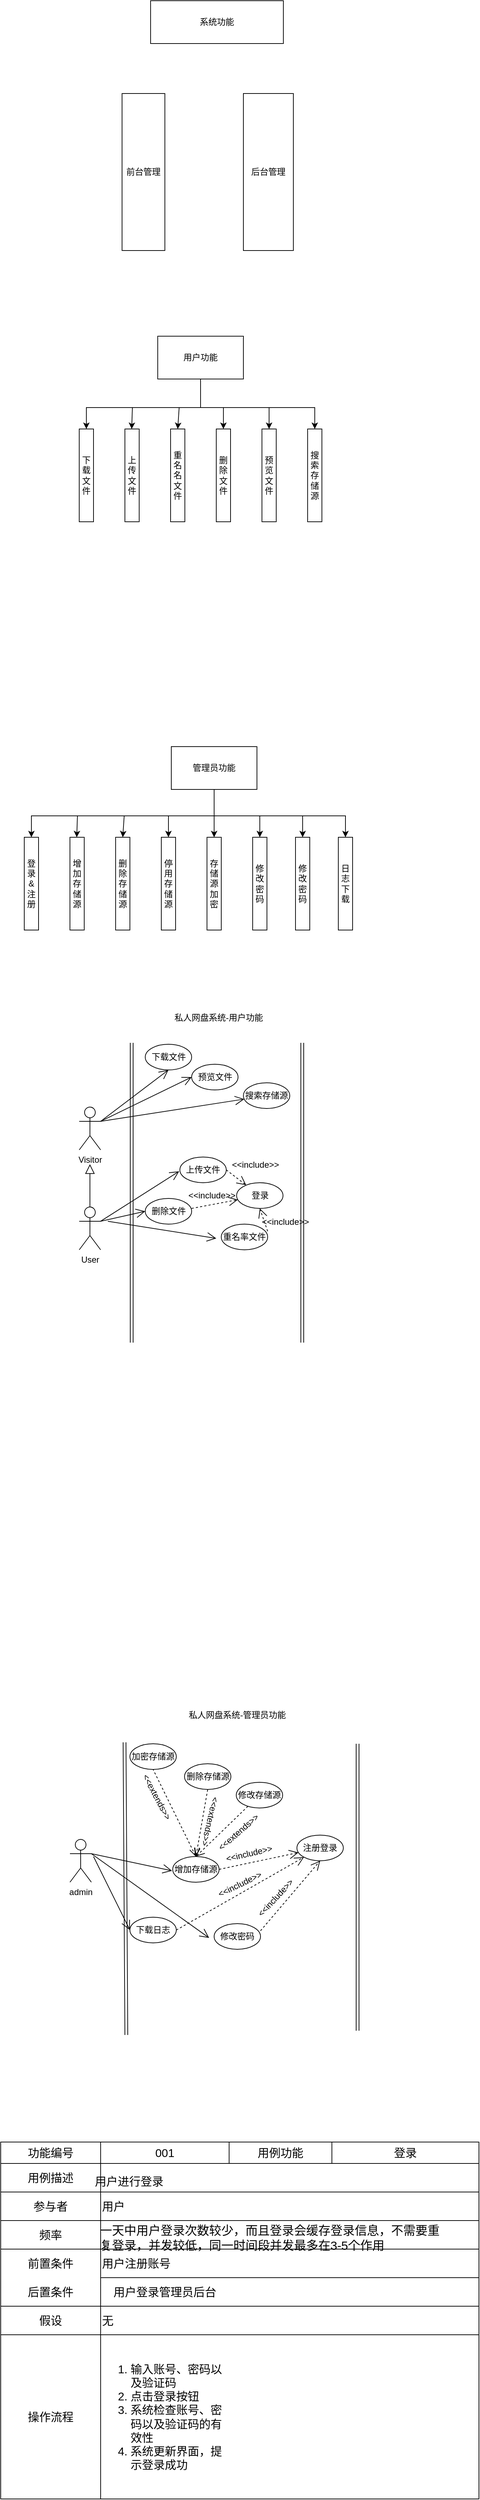 <mxfile version="22.1.11" type="github">
  <diagram name="系统功能" id="VV4417I0wdI1PhkH-pq5">
    <mxGraphModel dx="1434" dy="938" grid="1" gridSize="10" guides="1" tooltips="1" connect="1" arrows="1" fold="1" page="1" pageScale="1" pageWidth="827" pageHeight="1169" math="0" shadow="0">
      <root>
        <mxCell id="0" />
        <mxCell id="1" parent="0" />
        <mxCell id="Yb6XYb1sn83ZiJOY77YM-1" value="系统功能" style="rounded=0;whiteSpace=wrap;html=1;" vertex="1" parent="1">
          <mxGeometry x="340" y="220" width="186" height="60" as="geometry" />
        </mxCell>
        <mxCell id="Yb6XYb1sn83ZiJOY77YM-2" value="前台管理" style="rounded=0;whiteSpace=wrap;html=1;" vertex="1" parent="1">
          <mxGeometry x="300" y="350" width="60" height="220" as="geometry" />
        </mxCell>
        <mxCell id="Yb6XYb1sn83ZiJOY77YM-4" value="后台管理" style="rounded=0;whiteSpace=wrap;html=1;verticalAlign=middle;" vertex="1" parent="1">
          <mxGeometry x="470" y="350" width="70" height="220" as="geometry" />
        </mxCell>
        <mxCell id="Yb6XYb1sn83ZiJOY77YM-5" value="用户功能" style="rounded=0;whiteSpace=wrap;html=1;" vertex="1" parent="1">
          <mxGeometry x="350" y="690" width="120" height="60" as="geometry" />
        </mxCell>
        <mxCell id="Yb6XYb1sn83ZiJOY77YM-6" value="下载文件" style="rounded=0;whiteSpace=wrap;html=1;" vertex="1" parent="1">
          <mxGeometry x="240" y="820" width="20" height="130" as="geometry" />
        </mxCell>
        <mxCell id="Yb6XYb1sn83ZiJOY77YM-8" value="上传文件" style="rounded=0;whiteSpace=wrap;html=1;" vertex="1" parent="1">
          <mxGeometry x="304" y="820" width="20" height="130" as="geometry" />
        </mxCell>
        <mxCell id="Yb6XYb1sn83ZiJOY77YM-9" value="重名名文件" style="rounded=0;whiteSpace=wrap;html=1;" vertex="1" parent="1">
          <mxGeometry x="368" y="820" width="20" height="130" as="geometry" />
        </mxCell>
        <mxCell id="Yb6XYb1sn83ZiJOY77YM-10" value="删除文件" style="rounded=0;whiteSpace=wrap;html=1;" vertex="1" parent="1">
          <mxGeometry x="432" y="820" width="20" height="130" as="geometry" />
        </mxCell>
        <mxCell id="Yb6XYb1sn83ZiJOY77YM-11" value="预览文件" style="rounded=0;whiteSpace=wrap;html=1;" vertex="1" parent="1">
          <mxGeometry x="496" y="820" width="20" height="130" as="geometry" />
        </mxCell>
        <mxCell id="Yb6XYb1sn83ZiJOY77YM-12" value="搜索存储源" style="rounded=0;whiteSpace=wrap;html=1;" vertex="1" parent="1">
          <mxGeometry x="560" y="820" width="20" height="130" as="geometry" />
        </mxCell>
        <mxCell id="Yb6XYb1sn83ZiJOY77YM-13" value="" style="endArrow=classic;html=1;rounded=0;entryX=0.5;entryY=0;entryDx=0;entryDy=0;" edge="1" parent="1" target="Yb6XYb1sn83ZiJOY77YM-6">
          <mxGeometry width="50" height="50" relative="1" as="geometry">
            <mxPoint x="410" y="750" as="sourcePoint" />
            <mxPoint x="250" y="810" as="targetPoint" />
            <Array as="points">
              <mxPoint x="410" y="790" />
              <mxPoint x="250" y="790" />
            </Array>
          </mxGeometry>
        </mxCell>
        <mxCell id="Yb6XYb1sn83ZiJOY77YM-15" value="" style="endArrow=classic;html=1;rounded=0;entryX=0.25;entryY=0;entryDx=0;entryDy=0;" edge="1" parent="1">
          <mxGeometry width="50" height="50" relative="1" as="geometry">
            <mxPoint x="314.5" y="790" as="sourcePoint" />
            <mxPoint x="313.5" y="820" as="targetPoint" />
          </mxGeometry>
        </mxCell>
        <mxCell id="Yb6XYb1sn83ZiJOY77YM-16" value="" style="endArrow=classic;html=1;rounded=0;entryX=0.5;entryY=0;entryDx=0;entryDy=0;" edge="1" parent="1" target="Yb6XYb1sn83ZiJOY77YM-9">
          <mxGeometry width="50" height="50" relative="1" as="geometry">
            <mxPoint x="380" y="790" as="sourcePoint" />
            <mxPoint x="309" y="820" as="targetPoint" />
          </mxGeometry>
        </mxCell>
        <mxCell id="Yb6XYb1sn83ZiJOY77YM-17" value="" style="endArrow=classic;html=1;rounded=0;entryX=0.5;entryY=0;entryDx=0;entryDy=0;entryPerimeter=0;" edge="1" parent="1" target="Yb6XYb1sn83ZiJOY77YM-12">
          <mxGeometry width="50" height="50" relative="1" as="geometry">
            <mxPoint x="410" y="790" as="sourcePoint" />
            <mxPoint x="590" y="790" as="targetPoint" />
            <Array as="points">
              <mxPoint x="570" y="790" />
              <mxPoint x="570" y="800" />
            </Array>
          </mxGeometry>
        </mxCell>
        <mxCell id="Yb6XYb1sn83ZiJOY77YM-18" value="" style="endArrow=classic;html=1;rounded=0;entryX=0.5;entryY=0;entryDx=0;entryDy=0;" edge="1" parent="1" target="Yb6XYb1sn83ZiJOY77YM-11">
          <mxGeometry width="50" height="50" relative="1" as="geometry">
            <mxPoint x="506" y="790" as="sourcePoint" />
            <mxPoint x="680" y="760" as="targetPoint" />
          </mxGeometry>
        </mxCell>
        <mxCell id="Yb6XYb1sn83ZiJOY77YM-19" value="" style="endArrow=classic;html=1;rounded=0;entryX=0.5;entryY=0;entryDx=0;entryDy=0;" edge="1" parent="1" target="Yb6XYb1sn83ZiJOY77YM-10">
          <mxGeometry width="50" height="50" relative="1" as="geometry">
            <mxPoint x="442" y="790" as="sourcePoint" />
            <mxPoint x="680" y="710" as="targetPoint" />
          </mxGeometry>
        </mxCell>
        <mxCell id="Yb6XYb1sn83ZiJOY77YM-22" value="管理员功能" style="rounded=0;whiteSpace=wrap;html=1;" vertex="1" parent="1">
          <mxGeometry x="369" y="1265" width="120" height="60" as="geometry" />
        </mxCell>
        <mxCell id="Yb6XYb1sn83ZiJOY77YM-23" value="登录&amp;amp;注册" style="rounded=0;whiteSpace=wrap;html=1;" vertex="1" parent="1">
          <mxGeometry x="163" y="1392" width="20" height="130" as="geometry" />
        </mxCell>
        <mxCell id="Yb6XYb1sn83ZiJOY77YM-24" value="增加存储源" style="rounded=0;whiteSpace=wrap;html=1;" vertex="1" parent="1">
          <mxGeometry x="227" y="1392" width="20" height="130" as="geometry" />
        </mxCell>
        <mxCell id="Yb6XYb1sn83ZiJOY77YM-25" value="删除存储源" style="rounded=0;whiteSpace=wrap;html=1;" vertex="1" parent="1">
          <mxGeometry x="291" y="1392" width="20" height="130" as="geometry" />
        </mxCell>
        <mxCell id="Yb6XYb1sn83ZiJOY77YM-26" value="停用存储源" style="rounded=0;whiteSpace=wrap;html=1;" vertex="1" parent="1">
          <mxGeometry x="355" y="1392" width="20" height="130" as="geometry" />
        </mxCell>
        <mxCell id="Yb6XYb1sn83ZiJOY77YM-27" value="存储源加密" style="rounded=0;whiteSpace=wrap;html=1;" vertex="1" parent="1">
          <mxGeometry x="419" y="1392" width="20" height="130" as="geometry" />
        </mxCell>
        <mxCell id="Yb6XYb1sn83ZiJOY77YM-28" value="修改密码" style="rounded=0;whiteSpace=wrap;html=1;" vertex="1" parent="1">
          <mxGeometry x="483" y="1392" width="20" height="130" as="geometry" />
        </mxCell>
        <mxCell id="Yb6XYb1sn83ZiJOY77YM-29" value="" style="endArrow=classic;html=1;rounded=0;entryX=0.5;entryY=0;entryDx=0;entryDy=0;exitX=0.5;exitY=1;exitDx=0;exitDy=0;" edge="1" target="Yb6XYb1sn83ZiJOY77YM-23" parent="1" source="Yb6XYb1sn83ZiJOY77YM-22">
          <mxGeometry width="50" height="50" relative="1" as="geometry">
            <mxPoint x="333" y="1322" as="sourcePoint" />
            <mxPoint x="173" y="1382" as="targetPoint" />
            <Array as="points">
              <mxPoint x="429" y="1362" />
              <mxPoint x="333" y="1362" />
              <mxPoint x="173" y="1362" />
            </Array>
          </mxGeometry>
        </mxCell>
        <mxCell id="Yb6XYb1sn83ZiJOY77YM-30" value="" style="endArrow=classic;html=1;rounded=0;entryX=0.25;entryY=0;entryDx=0;entryDy=0;" edge="1" parent="1">
          <mxGeometry width="50" height="50" relative="1" as="geometry">
            <mxPoint x="237.5" y="1362" as="sourcePoint" />
            <mxPoint x="236.5" y="1392" as="targetPoint" />
          </mxGeometry>
        </mxCell>
        <mxCell id="Yb6XYb1sn83ZiJOY77YM-31" value="" style="endArrow=classic;html=1;rounded=0;entryX=0.5;entryY=0;entryDx=0;entryDy=0;" edge="1" target="Yb6XYb1sn83ZiJOY77YM-25" parent="1">
          <mxGeometry width="50" height="50" relative="1" as="geometry">
            <mxPoint x="303" y="1362" as="sourcePoint" />
            <mxPoint x="232" y="1392" as="targetPoint" />
          </mxGeometry>
        </mxCell>
        <mxCell id="Yb6XYb1sn83ZiJOY77YM-32" value="" style="endArrow=classic;html=1;rounded=0;entryX=0.5;entryY=0;entryDx=0;entryDy=0;entryPerimeter=0;" edge="1" target="Yb6XYb1sn83ZiJOY77YM-28" parent="1">
          <mxGeometry width="50" height="50" relative="1" as="geometry">
            <mxPoint x="333" y="1362" as="sourcePoint" />
            <mxPoint x="513" y="1362" as="targetPoint" />
            <Array as="points">
              <mxPoint x="493" y="1362" />
              <mxPoint x="493" y="1372" />
            </Array>
          </mxGeometry>
        </mxCell>
        <mxCell id="Yb6XYb1sn83ZiJOY77YM-33" value="" style="endArrow=classic;html=1;rounded=0;entryX=0.5;entryY=0;entryDx=0;entryDy=0;" edge="1" target="Yb6XYb1sn83ZiJOY77YM-27" parent="1">
          <mxGeometry width="50" height="50" relative="1" as="geometry">
            <mxPoint x="429" y="1362" as="sourcePoint" />
            <mxPoint x="603" y="1332" as="targetPoint" />
          </mxGeometry>
        </mxCell>
        <mxCell id="Yb6XYb1sn83ZiJOY77YM-34" value="" style="endArrow=classic;html=1;rounded=0;entryX=0.5;entryY=0;entryDx=0;entryDy=0;" edge="1" target="Yb6XYb1sn83ZiJOY77YM-26" parent="1">
          <mxGeometry width="50" height="50" relative="1" as="geometry">
            <mxPoint x="365" y="1362" as="sourcePoint" />
            <mxPoint x="603" y="1282" as="targetPoint" />
          </mxGeometry>
        </mxCell>
        <mxCell id="Yb6XYb1sn83ZiJOY77YM-35" value="修改密码" style="rounded=0;whiteSpace=wrap;html=1;" vertex="1" parent="1">
          <mxGeometry x="543" y="1392" width="20" height="130" as="geometry" />
        </mxCell>
        <mxCell id="Yb6XYb1sn83ZiJOY77YM-36" value="日志下载" style="rounded=0;whiteSpace=wrap;html=1;" vertex="1" parent="1">
          <mxGeometry x="603" y="1392" width="20" height="130" as="geometry" />
        </mxCell>
        <mxCell id="Yb6XYb1sn83ZiJOY77YM-37" value="" style="endArrow=classic;html=1;rounded=0;entryX=0.5;entryY=0;entryDx=0;entryDy=0;" edge="1" parent="1" target="Yb6XYb1sn83ZiJOY77YM-36">
          <mxGeometry width="50" height="50" relative="1" as="geometry">
            <mxPoint x="493" y="1362" as="sourcePoint" />
            <mxPoint x="653" y="1282" as="targetPoint" />
            <Array as="points">
              <mxPoint x="613" y="1362" />
            </Array>
          </mxGeometry>
        </mxCell>
        <mxCell id="Yb6XYb1sn83ZiJOY77YM-39" value="" style="endArrow=classic;html=1;rounded=0;entryX=0.5;entryY=0;entryDx=0;entryDy=0;" edge="1" parent="1" target="Yb6XYb1sn83ZiJOY77YM-35">
          <mxGeometry width="50" height="50" relative="1" as="geometry">
            <mxPoint x="553" y="1362" as="sourcePoint" />
            <mxPoint x="453" y="1402" as="targetPoint" />
          </mxGeometry>
        </mxCell>
        <mxCell id="Yb6XYb1sn83ZiJOY77YM-42" value="" style="shape=link;html=1;rounded=0;" edge="1" parent="1">
          <mxGeometry width="100" relative="1" as="geometry">
            <mxPoint x="313.5" y="1680" as="sourcePoint" />
            <mxPoint x="313.5" y="2100" as="targetPoint" />
          </mxGeometry>
        </mxCell>
        <mxCell id="Yb6XYb1sn83ZiJOY77YM-43" value="" style="shape=link;html=1;rounded=0;" edge="1" parent="1">
          <mxGeometry width="100" relative="1" as="geometry">
            <mxPoint x="552.5" y="1680" as="sourcePoint" />
            <mxPoint x="552.5" y="2100" as="targetPoint" />
          </mxGeometry>
        </mxCell>
        <mxCell id="Yb6XYb1sn83ZiJOY77YM-47" value="私人网盘系统-用户功能" style="text;html=1;strokeColor=none;fillColor=none;align=center;verticalAlign=middle;whiteSpace=wrap;rounded=0;" vertex="1" parent="1">
          <mxGeometry x="360" y="1630" width="151" height="30" as="geometry" />
        </mxCell>
        <mxCell id="Yb6XYb1sn83ZiJOY77YM-48" value="下载文件" style="ellipse;whiteSpace=wrap;html=1;" vertex="1" parent="1">
          <mxGeometry x="332.5" y="1682" width="65" height="36" as="geometry" />
        </mxCell>
        <mxCell id="Yb6XYb1sn83ZiJOY77YM-49" value="预览文件" style="ellipse;whiteSpace=wrap;html=1;" vertex="1" parent="1">
          <mxGeometry x="397.5" y="1710" width="65" height="36" as="geometry" />
        </mxCell>
        <mxCell id="Yb6XYb1sn83ZiJOY77YM-50" value="搜索存储源" style="ellipse;whiteSpace=wrap;html=1;" vertex="1" parent="1">
          <mxGeometry x="470" y="1736" width="65" height="36" as="geometry" />
        </mxCell>
        <mxCell id="Yb6XYb1sn83ZiJOY77YM-51" value="User" style="shape=umlActor;verticalLabelPosition=bottom;verticalAlign=top;html=1;outlineConnect=0;" vertex="1" parent="1">
          <mxGeometry x="240" y="1910" width="30" height="60" as="geometry" />
        </mxCell>
        <mxCell id="Yb6XYb1sn83ZiJOY77YM-41" value="Visitor" style="shape=umlActor;verticalLabelPosition=bottom;verticalAlign=top;html=1;outlineConnect=0;" vertex="1" parent="1">
          <mxGeometry x="240" y="1770" width="30" height="60" as="geometry" />
        </mxCell>
        <mxCell id="Yb6XYb1sn83ZiJOY77YM-57" value="登录" style="ellipse;whiteSpace=wrap;html=1;" vertex="1" parent="1">
          <mxGeometry x="460.5" y="1876" width="65" height="36" as="geometry" />
        </mxCell>
        <mxCell id="Yb6XYb1sn83ZiJOY77YM-58" value="上传文件" style="ellipse;whiteSpace=wrap;html=1;" vertex="1" parent="1">
          <mxGeometry x="381" y="1840" width="65" height="36" as="geometry" />
        </mxCell>
        <mxCell id="Yb6XYb1sn83ZiJOY77YM-59" value="重名率文件" style="ellipse;whiteSpace=wrap;html=1;" vertex="1" parent="1">
          <mxGeometry x="439" y="1934" width="65" height="36" as="geometry" />
        </mxCell>
        <mxCell id="Yb6XYb1sn83ZiJOY77YM-61" value="删除文件" style="ellipse;whiteSpace=wrap;html=1;" vertex="1" parent="1">
          <mxGeometry x="332.5" y="1898" width="65" height="36" as="geometry" />
        </mxCell>
        <mxCell id="Yb6XYb1sn83ZiJOY77YM-62" value="" style="endArrow=block;html=1;rounded=0;exitX=0.5;exitY=0;exitDx=0;exitDy=0;exitPerimeter=0;endFill=0;endSize=11;" edge="1" parent="1" source="Yb6XYb1sn83ZiJOY77YM-51">
          <mxGeometry width="50" height="50" relative="1" as="geometry">
            <mxPoint x="200" y="1910" as="sourcePoint" />
            <mxPoint x="255" y="1850" as="targetPoint" />
          </mxGeometry>
        </mxCell>
        <mxCell id="Yb6XYb1sn83ZiJOY77YM-63" value="" style="endArrow=open;html=1;rounded=0;exitX=1;exitY=0.333;exitDx=0;exitDy=0;exitPerimeter=0;endFill=0;endSize=11;entryX=0.5;entryY=1;entryDx=0;entryDy=0;" edge="1" parent="1" source="Yb6XYb1sn83ZiJOY77YM-41" target="Yb6XYb1sn83ZiJOY77YM-48">
          <mxGeometry width="50" height="50" relative="1" as="geometry">
            <mxPoint x="290" y="1770" as="sourcePoint" />
            <mxPoint x="290" y="1710" as="targetPoint" />
          </mxGeometry>
        </mxCell>
        <mxCell id="Yb6XYb1sn83ZiJOY77YM-64" value="" style="endArrow=open;html=1;rounded=0;exitX=1;exitY=0.333;exitDx=0;exitDy=0;exitPerimeter=0;endFill=0;endSize=11;entryX=0;entryY=0.5;entryDx=0;entryDy=0;" edge="1" parent="1" source="Yb6XYb1sn83ZiJOY77YM-41" target="Yb6XYb1sn83ZiJOY77YM-49">
          <mxGeometry width="50" height="50" relative="1" as="geometry">
            <mxPoint x="280" y="1800" as="sourcePoint" />
            <mxPoint x="375" y="1728" as="targetPoint" />
          </mxGeometry>
        </mxCell>
        <mxCell id="Yb6XYb1sn83ZiJOY77YM-65" value="" style="endArrow=open;html=1;rounded=0;endFill=0;endSize=11;" edge="1" parent="1" target="Yb6XYb1sn83ZiJOY77YM-50">
          <mxGeometry width="50" height="50" relative="1" as="geometry">
            <mxPoint x="270" y="1790" as="sourcePoint" />
            <mxPoint x="385" y="1738" as="targetPoint" />
          </mxGeometry>
        </mxCell>
        <mxCell id="Yb6XYb1sn83ZiJOY77YM-67" value="" style="endArrow=open;html=1;rounded=0;exitX=1;exitY=0.333;exitDx=0;exitDy=0;exitPerimeter=0;endFill=0;endSize=11;entryX=0;entryY=0.5;entryDx=0;entryDy=0;" edge="1" parent="1" source="Yb6XYb1sn83ZiJOY77YM-51" target="Yb6XYb1sn83ZiJOY77YM-61">
          <mxGeometry width="50" height="50" relative="1" as="geometry">
            <mxPoint x="317" y="2006" as="sourcePoint" />
            <mxPoint x="412" y="1934" as="targetPoint" />
          </mxGeometry>
        </mxCell>
        <mxCell id="Yb6XYb1sn83ZiJOY77YM-68" value="" style="endArrow=open;html=1;rounded=0;exitX=1;exitY=0.333;exitDx=0;exitDy=0;exitPerimeter=0;endFill=0;endSize=11;" edge="1" parent="1" source="Yb6XYb1sn83ZiJOY77YM-51">
          <mxGeometry width="50" height="50" relative="1" as="geometry">
            <mxPoint x="327" y="2016" as="sourcePoint" />
            <mxPoint x="380" y="1860" as="targetPoint" />
          </mxGeometry>
        </mxCell>
        <mxCell id="Yb6XYb1sn83ZiJOY77YM-69" value="" style="endArrow=open;html=1;rounded=0;endFill=0;endSize=11;entryX=0.5;entryY=1;entryDx=0;entryDy=0;" edge="1" parent="1">
          <mxGeometry width="50" height="50" relative="1" as="geometry">
            <mxPoint x="280" y="1930" as="sourcePoint" />
            <mxPoint x="432" y="1954" as="targetPoint" />
          </mxGeometry>
        </mxCell>
        <mxCell id="Yb6XYb1sn83ZiJOY77YM-70" value="" style="endArrow=open;html=1;rounded=0;exitX=1;exitY=0.278;exitDx=0;exitDy=0;exitPerimeter=0;endFill=0;endSize=11;entryX=0.5;entryY=1;entryDx=0;entryDy=0;dashed=1;" edge="1" parent="1" source="Yb6XYb1sn83ZiJOY77YM-59" target="Yb6XYb1sn83ZiJOY77YM-57">
          <mxGeometry width="50" height="50" relative="1" as="geometry">
            <mxPoint x="419" y="1834" as="sourcePoint" />
            <mxPoint x="547" y="1772" as="targetPoint" />
          </mxGeometry>
        </mxCell>
        <mxCell id="Yb6XYb1sn83ZiJOY77YM-71" value="" style="endArrow=open;html=1;rounded=0;endFill=0;endSize=11;dashed=1;" edge="1" parent="1" target="Yb6XYb1sn83ZiJOY77YM-57">
          <mxGeometry width="50" height="50" relative="1" as="geometry">
            <mxPoint x="397.5" y="1912" as="sourcePoint" />
            <mxPoint x="473.5" y="1870" as="targetPoint" />
          </mxGeometry>
        </mxCell>
        <mxCell id="Yb6XYb1sn83ZiJOY77YM-72" value="" style="endArrow=open;html=1;rounded=0;endFill=0;endSize=11;exitX=1;exitY=0.5;exitDx=0;exitDy=0;dashed=1;" edge="1" parent="1" source="Yb6XYb1sn83ZiJOY77YM-58" target="Yb6XYb1sn83ZiJOY77YM-57">
          <mxGeometry width="50" height="50" relative="1" as="geometry">
            <mxPoint x="450" y="1870" as="sourcePoint" />
            <mxPoint x="442" y="1800" as="targetPoint" />
          </mxGeometry>
        </mxCell>
        <mxCell id="Yb6XYb1sn83ZiJOY77YM-73" value="&amp;lt;&amp;lt;include&amp;gt;&amp;gt;" style="text;html=1;strokeColor=none;fillColor=none;align=center;verticalAlign=middle;whiteSpace=wrap;rounded=0;" vertex="1" parent="1">
          <mxGeometry x="400" y="1883.5" width="52" height="21" as="geometry" />
        </mxCell>
        <mxCell id="Yb6XYb1sn83ZiJOY77YM-74" value="&amp;lt;&amp;lt;include&amp;gt;&amp;gt;" style="text;html=1;strokeColor=none;fillColor=none;align=center;verticalAlign=middle;whiteSpace=wrap;rounded=0;" vertex="1" parent="1">
          <mxGeometry x="460.5" y="1840" width="52" height="21" as="geometry" />
        </mxCell>
        <mxCell id="Yb6XYb1sn83ZiJOY77YM-75" value="&amp;lt;&amp;lt;include&amp;gt;&amp;gt;" style="text;html=1;strokeColor=none;fillColor=none;align=center;verticalAlign=middle;whiteSpace=wrap;rounded=0;" vertex="1" parent="1">
          <mxGeometry x="503" y="1920" width="52" height="21" as="geometry" />
        </mxCell>
        <mxCell id="Yb6XYb1sn83ZiJOY77YM-76" value="" style="shape=link;html=1;rounded=0;" edge="1" parent="1">
          <mxGeometry width="100" relative="1" as="geometry">
            <mxPoint x="303.5" y="2660" as="sourcePoint" />
            <mxPoint x="306" y="3070" as="targetPoint" />
          </mxGeometry>
        </mxCell>
        <mxCell id="Yb6XYb1sn83ZiJOY77YM-77" value="" style="shape=link;html=1;rounded=0;" edge="1" parent="1">
          <mxGeometry width="100" relative="1" as="geometry">
            <mxPoint x="630" y="2662" as="sourcePoint" />
            <mxPoint x="630" y="3064" as="targetPoint" />
          </mxGeometry>
        </mxCell>
        <mxCell id="Yb6XYb1sn83ZiJOY77YM-78" value="私人网盘系统-管理员功能" style="text;html=1;strokeColor=none;fillColor=none;align=center;verticalAlign=middle;whiteSpace=wrap;rounded=0;" vertex="1" parent="1">
          <mxGeometry x="386" y="2607" width="151" height="30" as="geometry" />
        </mxCell>
        <mxCell id="Yb6XYb1sn83ZiJOY77YM-79" value="加密存储源" style="ellipse;whiteSpace=wrap;html=1;" vertex="1" parent="1">
          <mxGeometry x="311" y="2662" width="65" height="36" as="geometry" />
        </mxCell>
        <mxCell id="Yb6XYb1sn83ZiJOY77YM-80" value="删除存储源" style="ellipse;whiteSpace=wrap;html=1;" vertex="1" parent="1">
          <mxGeometry x="387.5" y="2690" width="65" height="36" as="geometry" />
        </mxCell>
        <mxCell id="Yb6XYb1sn83ZiJOY77YM-81" value="修改存储源" style="ellipse;whiteSpace=wrap;html=1;" vertex="1" parent="1">
          <mxGeometry x="460" y="2716" width="65" height="36" as="geometry" />
        </mxCell>
        <mxCell id="Yb6XYb1sn83ZiJOY77YM-83" value="admin" style="shape=umlActor;verticalLabelPosition=bottom;verticalAlign=top;html=1;outlineConnect=0;" vertex="1" parent="1">
          <mxGeometry x="227" y="2796" width="30" height="60" as="geometry" />
        </mxCell>
        <mxCell id="Yb6XYb1sn83ZiJOY77YM-84" value="注册登录" style="ellipse;whiteSpace=wrap;html=1;" vertex="1" parent="1">
          <mxGeometry x="545" y="2790" width="65" height="36" as="geometry" />
        </mxCell>
        <mxCell id="Yb6XYb1sn83ZiJOY77YM-85" value="增加存储源" style="ellipse;whiteSpace=wrap;html=1;" vertex="1" parent="1">
          <mxGeometry x="371" y="2820" width="65" height="36" as="geometry" />
        </mxCell>
        <mxCell id="Yb6XYb1sn83ZiJOY77YM-86" value="修改密码" style="ellipse;whiteSpace=wrap;html=1;" vertex="1" parent="1">
          <mxGeometry x="429" y="2914" width="65" height="36" as="geometry" />
        </mxCell>
        <mxCell id="Yb6XYb1sn83ZiJOY77YM-87" value="下载日志" style="ellipse;whiteSpace=wrap;html=1;" vertex="1" parent="1">
          <mxGeometry x="311" y="2905" width="65" height="36" as="geometry" />
        </mxCell>
        <mxCell id="Yb6XYb1sn83ZiJOY77YM-89" value="" style="endArrow=none;html=1;rounded=0;exitX=0.5;exitY=0;exitDx=0;exitDy=0;endFill=0;endSize=11;entryX=0.5;entryY=1;entryDx=0;entryDy=0;dashed=1;startArrow=openThin;startFill=0;startSize=10;" edge="1" source="Yb6XYb1sn83ZiJOY77YM-85" target="Yb6XYb1sn83ZiJOY77YM-79" parent="1">
          <mxGeometry width="50" height="50" relative="1" as="geometry">
            <mxPoint x="280" y="2750" as="sourcePoint" />
            <mxPoint x="280" y="2690" as="targetPoint" />
          </mxGeometry>
        </mxCell>
        <mxCell id="Yb6XYb1sn83ZiJOY77YM-90" value="" style="endArrow=none;html=1;rounded=0;exitX=0.5;exitY=0;exitDx=0;exitDy=0;endFill=0;endSize=11;entryX=0.5;entryY=1;entryDx=0;entryDy=0;dashed=1;startArrow=openThin;startFill=0;startSize=10;" edge="1" source="Yb6XYb1sn83ZiJOY77YM-85" target="Yb6XYb1sn83ZiJOY77YM-80" parent="1">
          <mxGeometry width="50" height="50" relative="1" as="geometry">
            <mxPoint x="270" y="2780" as="sourcePoint" />
            <mxPoint x="365" y="2708" as="targetPoint" />
          </mxGeometry>
        </mxCell>
        <mxCell id="Yb6XYb1sn83ZiJOY77YM-91" value="" style="endArrow=none;html=1;rounded=0;endFill=0;endSize=11;exitX=0.5;exitY=0;exitDx=0;exitDy=0;dashed=1;startArrow=open;startFill=0;startSize=10;" edge="1" target="Yb6XYb1sn83ZiJOY77YM-81" parent="1" source="Yb6XYb1sn83ZiJOY77YM-85">
          <mxGeometry width="50" height="50" relative="1" as="geometry">
            <mxPoint x="260" y="2820" as="sourcePoint" />
            <mxPoint x="375" y="2718" as="targetPoint" />
          </mxGeometry>
        </mxCell>
        <mxCell id="Yb6XYb1sn83ZiJOY77YM-92" value="" style="endArrow=open;html=1;rounded=0;endFill=0;endSize=11;entryX=0;entryY=0.5;entryDx=0;entryDy=0;" edge="1" target="Yb6XYb1sn83ZiJOY77YM-87" parent="1">
          <mxGeometry width="50" height="50" relative="1" as="geometry">
            <mxPoint x="260" y="2820" as="sourcePoint" />
            <mxPoint x="402" y="2914" as="targetPoint" />
          </mxGeometry>
        </mxCell>
        <mxCell id="Yb6XYb1sn83ZiJOY77YM-93" value="" style="endArrow=open;html=1;rounded=0;exitX=1;exitY=0.333;exitDx=0;exitDy=0;exitPerimeter=0;endFill=0;endSize=11;" edge="1" source="Yb6XYb1sn83ZiJOY77YM-83" parent="1">
          <mxGeometry width="50" height="50" relative="1" as="geometry">
            <mxPoint x="260" y="2910" as="sourcePoint" />
            <mxPoint x="370" y="2840" as="targetPoint" />
          </mxGeometry>
        </mxCell>
        <mxCell id="Yb6XYb1sn83ZiJOY77YM-94" value="" style="endArrow=open;html=1;rounded=0;endFill=0;endSize=11;entryX=0.5;entryY=1;entryDx=0;entryDy=0;exitX=1;exitY=0.333;exitDx=0;exitDy=0;exitPerimeter=0;" edge="1" parent="1" source="Yb6XYb1sn83ZiJOY77YM-83">
          <mxGeometry width="50" height="50" relative="1" as="geometry">
            <mxPoint x="270" y="2910" as="sourcePoint" />
            <mxPoint x="422" y="2934" as="targetPoint" />
          </mxGeometry>
        </mxCell>
        <mxCell id="Yb6XYb1sn83ZiJOY77YM-95" value="" style="endArrow=open;html=1;rounded=0;exitX=1;exitY=0.278;exitDx=0;exitDy=0;exitPerimeter=0;endFill=0;endSize=11;entryX=0.5;entryY=1;entryDx=0;entryDy=0;dashed=1;" edge="1" source="Yb6XYb1sn83ZiJOY77YM-86" target="Yb6XYb1sn83ZiJOY77YM-84" parent="1">
          <mxGeometry width="50" height="50" relative="1" as="geometry">
            <mxPoint x="409" y="2814" as="sourcePoint" />
            <mxPoint x="537" y="2752" as="targetPoint" />
          </mxGeometry>
        </mxCell>
        <mxCell id="Yb6XYb1sn83ZiJOY77YM-96" value="" style="endArrow=open;html=1;rounded=0;endFill=0;endSize=11;dashed=1;exitX=1;exitY=0.5;exitDx=0;exitDy=0;" edge="1" target="Yb6XYb1sn83ZiJOY77YM-84" parent="1" source="Yb6XYb1sn83ZiJOY77YM-87">
          <mxGeometry width="50" height="50" relative="1" as="geometry">
            <mxPoint x="387.5" y="2892" as="sourcePoint" />
            <mxPoint x="463.5" y="2850" as="targetPoint" />
          </mxGeometry>
        </mxCell>
        <mxCell id="Yb6XYb1sn83ZiJOY77YM-97" value="" style="endArrow=open;html=1;rounded=0;endFill=0;endSize=11;exitX=1;exitY=0.5;exitDx=0;exitDy=0;dashed=1;" edge="1" source="Yb6XYb1sn83ZiJOY77YM-85" target="Yb6XYb1sn83ZiJOY77YM-84" parent="1">
          <mxGeometry width="50" height="50" relative="1" as="geometry">
            <mxPoint x="440" y="2850" as="sourcePoint" />
            <mxPoint x="432" y="2780" as="targetPoint" />
          </mxGeometry>
        </mxCell>
        <mxCell id="Yb6XYb1sn83ZiJOY77YM-98" value="&amp;lt;&amp;lt;include&amp;gt;&amp;gt;" style="text;html=1;strokeColor=none;fillColor=none;align=center;verticalAlign=middle;whiteSpace=wrap;rounded=0;rotation=334;" vertex="1" parent="1">
          <mxGeometry x="441" y="2850" width="48" height="17" as="geometry" />
        </mxCell>
        <mxCell id="Yb6XYb1sn83ZiJOY77YM-99" value="&amp;lt;&amp;lt;include&amp;gt;&amp;gt;" style="text;html=1;strokeColor=none;fillColor=none;align=center;verticalAlign=middle;whiteSpace=wrap;rounded=0;rotation=347;" vertex="1" parent="1">
          <mxGeometry x="452" y="2805" width="52" height="21" as="geometry" />
        </mxCell>
        <mxCell id="Yb6XYb1sn83ZiJOY77YM-100" value="&amp;lt;&amp;lt;include&amp;gt;&amp;gt;" style="text;html=1;strokeColor=none;fillColor=none;align=center;verticalAlign=middle;whiteSpace=wrap;rounded=0;rotation=313;" vertex="1" parent="1">
          <mxGeometry x="489" y="2867" width="52" height="21" as="geometry" />
        </mxCell>
        <mxCell id="Yb6XYb1sn83ZiJOY77YM-109" value="&amp;lt;&amp;lt;extends&amp;gt;&amp;gt;" style="text;html=1;strokeColor=none;fillColor=none;align=center;verticalAlign=middle;whiteSpace=wrap;rounded=0;rotation=62;" vertex="1" parent="1">
          <mxGeometry x="323" y="2726" width="52" height="21" as="geometry" />
        </mxCell>
        <mxCell id="Yb6XYb1sn83ZiJOY77YM-111" value="&amp;lt;&amp;lt;extends&amp;gt;&amp;gt;" style="text;html=1;strokeColor=none;fillColor=none;align=center;verticalAlign=middle;whiteSpace=wrap;rounded=0;rotation=103;" vertex="1" parent="1">
          <mxGeometry x="397.5" y="2760" width="52" height="21" as="geometry" />
        </mxCell>
        <mxCell id="Yb6XYb1sn83ZiJOY77YM-114" value="&amp;lt;&amp;lt;extends&amp;gt;&amp;gt;" style="text;html=1;strokeColor=none;fillColor=none;align=center;verticalAlign=middle;whiteSpace=wrap;rounded=0;rotation=319;" vertex="1" parent="1">
          <mxGeometry x="437" y="2775" width="52" height="21" as="geometry" />
        </mxCell>
        <mxCell id="Yb6XYb1sn83ZiJOY77YM-117" value="" style="shape=table;startSize=0;container=1;collapsible=0;childLayout=tableLayout;fontSize=16;rowLines=0;columnLines=0;" vertex="1" parent="1">
          <mxGeometry x="130" y="3220" width="670" height="500" as="geometry" />
        </mxCell>
        <mxCell id="Yb6XYb1sn83ZiJOY77YM-118" value="" style="shape=tableRow;horizontal=0;startSize=0;swimlaneHead=0;swimlaneBody=0;strokeColor=inherit;top=0;left=0;bottom=0;right=0;collapsible=0;dropTarget=0;fillColor=none;points=[[0,0.5],[1,0.5]];portConstraint=eastwest;fontSize=16;" vertex="1" parent="Yb6XYb1sn83ZiJOY77YM-117">
          <mxGeometry width="670" height="30" as="geometry" />
        </mxCell>
        <mxCell id="Yb6XYb1sn83ZiJOY77YM-119" value="功能编号" style="shape=partialRectangle;html=1;whiteSpace=wrap;connectable=0;strokeColor=inherit;overflow=hidden;fillColor=none;top=0;left=0;bottom=1;right=0;pointerEvents=1;fontSize=16;" vertex="1" parent="Yb6XYb1sn83ZiJOY77YM-118">
          <mxGeometry width="140" height="30" as="geometry">
            <mxRectangle width="140" height="30" as="alternateBounds" />
          </mxGeometry>
        </mxCell>
        <mxCell id="Yb6XYb1sn83ZiJOY77YM-120" value="001" style="shape=partialRectangle;html=1;whiteSpace=wrap;connectable=0;strokeColor=inherit;overflow=hidden;fillColor=none;top=0;left=1;bottom=0;right=1;pointerEvents=1;fontSize=16;" vertex="1" parent="Yb6XYb1sn83ZiJOY77YM-118">
          <mxGeometry x="140" width="180" height="30" as="geometry">
            <mxRectangle width="180" height="30" as="alternateBounds" />
          </mxGeometry>
        </mxCell>
        <mxCell id="Yb6XYb1sn83ZiJOY77YM-121" value="用例功能" style="shape=partialRectangle;html=1;whiteSpace=wrap;connectable=0;strokeColor=inherit;overflow=hidden;fillColor=none;top=0;left=1;bottom=0;right=1;pointerEvents=1;fontSize=16;" vertex="1" parent="Yb6XYb1sn83ZiJOY77YM-118">
          <mxGeometry x="320" width="144" height="30" as="geometry">
            <mxRectangle width="144" height="30" as="alternateBounds" />
          </mxGeometry>
        </mxCell>
        <mxCell id="Yb6XYb1sn83ZiJOY77YM-140" value="登录" style="shape=partialRectangle;html=1;whiteSpace=wrap;connectable=0;strokeColor=inherit;overflow=hidden;fillColor=none;top=0;left=0;bottom=0;right=0;pointerEvents=1;fontSize=16;" vertex="1" parent="Yb6XYb1sn83ZiJOY77YM-118">
          <mxGeometry x="464" width="206" height="30" as="geometry">
            <mxRectangle width="206" height="30" as="alternateBounds" />
          </mxGeometry>
        </mxCell>
        <mxCell id="Yb6XYb1sn83ZiJOY77YM-134" value="" style="shape=tableRow;horizontal=0;startSize=0;swimlaneHead=0;swimlaneBody=0;strokeColor=inherit;top=0;left=0;bottom=0;right=0;collapsible=0;dropTarget=0;fillColor=none;points=[[0,0.5],[1,0.5]];portConstraint=eastwest;fontSize=16;" vertex="1" parent="Yb6XYb1sn83ZiJOY77YM-117">
          <mxGeometry y="30" width="670" height="40" as="geometry" />
        </mxCell>
        <mxCell id="Yb6XYb1sn83ZiJOY77YM-135" value="用例描述" style="shape=partialRectangle;html=1;whiteSpace=wrap;connectable=0;strokeColor=inherit;overflow=hidden;fillColor=none;top=0;left=0;bottom=1;right=0;pointerEvents=1;fontSize=16;" vertex="1" parent="Yb6XYb1sn83ZiJOY77YM-134">
          <mxGeometry width="140" height="40" as="geometry">
            <mxRectangle width="140" height="40" as="alternateBounds" />
          </mxGeometry>
        </mxCell>
        <mxCell id="Yb6XYb1sn83ZiJOY77YM-136" value="" style="shape=partialRectangle;html=1;whiteSpace=wrap;connectable=0;strokeColor=inherit;overflow=hidden;fillColor=none;top=1;left=1;bottom=1;right=0;pointerEvents=1;fontSize=16;" vertex="1" parent="Yb6XYb1sn83ZiJOY77YM-134">
          <mxGeometry x="140" width="180" height="40" as="geometry">
            <mxRectangle width="180" height="40" as="alternateBounds" />
          </mxGeometry>
        </mxCell>
        <mxCell id="Yb6XYb1sn83ZiJOY77YM-137" value="" style="shape=partialRectangle;html=1;whiteSpace=wrap;connectable=0;strokeColor=inherit;overflow=hidden;fillColor=none;top=1;left=0;bottom=1;right=0;pointerEvents=1;fontSize=16;" vertex="1" parent="Yb6XYb1sn83ZiJOY77YM-134">
          <mxGeometry x="320" width="144" height="40" as="geometry">
            <mxRectangle width="144" height="40" as="alternateBounds" />
          </mxGeometry>
        </mxCell>
        <mxCell id="Yb6XYb1sn83ZiJOY77YM-141" style="shape=partialRectangle;html=1;whiteSpace=wrap;connectable=0;strokeColor=inherit;overflow=hidden;fillColor=none;top=1;left=0;bottom=1;right=0;pointerEvents=1;fontSize=16;noLabel=1;" vertex="1" parent="Yb6XYb1sn83ZiJOY77YM-134">
          <mxGeometry x="464" width="206" height="40" as="geometry">
            <mxRectangle width="206" height="40" as="alternateBounds" />
          </mxGeometry>
        </mxCell>
        <mxCell id="Yb6XYb1sn83ZiJOY77YM-130" value="" style="shape=tableRow;horizontal=0;startSize=0;swimlaneHead=0;swimlaneBody=0;strokeColor=inherit;top=0;left=0;bottom=0;right=0;collapsible=0;dropTarget=0;fillColor=none;points=[[0,0.5],[1,0.5]];portConstraint=eastwest;fontSize=16;" vertex="1" parent="Yb6XYb1sn83ZiJOY77YM-117">
          <mxGeometry y="70" width="670" height="40" as="geometry" />
        </mxCell>
        <mxCell id="Yb6XYb1sn83ZiJOY77YM-131" value="参与者" style="shape=partialRectangle;html=1;whiteSpace=wrap;connectable=0;strokeColor=inherit;overflow=hidden;fillColor=none;top=0;left=0;bottom=1;right=1;pointerEvents=1;fontSize=16;" vertex="1" parent="Yb6XYb1sn83ZiJOY77YM-130">
          <mxGeometry width="140" height="40" as="geometry">
            <mxRectangle width="140" height="40" as="alternateBounds" />
          </mxGeometry>
        </mxCell>
        <mxCell id="Yb6XYb1sn83ZiJOY77YM-132" value="用户" style="shape=partialRectangle;html=1;whiteSpace=wrap;connectable=0;strokeColor=inherit;overflow=hidden;fillColor=none;top=0;left=0;bottom=1;right=0;pointerEvents=1;fontSize=16;strokeWidth=1;align=left;" vertex="1" parent="Yb6XYb1sn83ZiJOY77YM-130">
          <mxGeometry x="140" width="180" height="40" as="geometry">
            <mxRectangle width="180" height="40" as="alternateBounds" />
          </mxGeometry>
        </mxCell>
        <mxCell id="Yb6XYb1sn83ZiJOY77YM-133" value="" style="shape=partialRectangle;html=1;whiteSpace=wrap;connectable=0;strokeColor=inherit;overflow=hidden;fillColor=none;top=0;left=0;bottom=1;right=0;pointerEvents=1;fontSize=16;" vertex="1" parent="Yb6XYb1sn83ZiJOY77YM-130">
          <mxGeometry x="320" width="144" height="40" as="geometry">
            <mxRectangle width="144" height="40" as="alternateBounds" />
          </mxGeometry>
        </mxCell>
        <mxCell id="Yb6XYb1sn83ZiJOY77YM-142" style="shape=partialRectangle;html=1;whiteSpace=wrap;connectable=0;strokeColor=inherit;overflow=hidden;fillColor=none;top=0;left=0;bottom=1;right=0;pointerEvents=1;fontSize=16;" vertex="1" parent="Yb6XYb1sn83ZiJOY77YM-130">
          <mxGeometry x="464" width="206" height="40" as="geometry">
            <mxRectangle width="206" height="40" as="alternateBounds" />
          </mxGeometry>
        </mxCell>
        <mxCell id="Yb6XYb1sn83ZiJOY77YM-174" value="" style="shape=tableRow;horizontal=0;startSize=0;swimlaneHead=0;swimlaneBody=0;strokeColor=inherit;top=0;left=0;bottom=0;right=0;collapsible=0;dropTarget=0;fillColor=none;points=[[0,0.5],[1,0.5]];portConstraint=eastwest;fontSize=16;" vertex="1" parent="Yb6XYb1sn83ZiJOY77YM-117">
          <mxGeometry y="110" width="670" height="40" as="geometry" />
        </mxCell>
        <mxCell id="Yb6XYb1sn83ZiJOY77YM-175" value="频率" style="shape=partialRectangle;html=1;whiteSpace=wrap;connectable=0;strokeColor=inherit;overflow=hidden;fillColor=none;top=0;left=0;bottom=1;right=1;pointerEvents=1;fontSize=16;" vertex="1" parent="Yb6XYb1sn83ZiJOY77YM-174">
          <mxGeometry width="140" height="40" as="geometry">
            <mxRectangle width="140" height="40" as="alternateBounds" />
          </mxGeometry>
        </mxCell>
        <mxCell id="Yb6XYb1sn83ZiJOY77YM-176" value="" style="shape=partialRectangle;html=1;whiteSpace=wrap;connectable=0;strokeColor=inherit;overflow=hidden;fillColor=none;top=0;left=0;bottom=1;right=0;pointerEvents=1;fontSize=16;" vertex="1" parent="Yb6XYb1sn83ZiJOY77YM-174">
          <mxGeometry x="140" width="180" height="40" as="geometry">
            <mxRectangle width="180" height="40" as="alternateBounds" />
          </mxGeometry>
        </mxCell>
        <mxCell id="Yb6XYb1sn83ZiJOY77YM-177" value="" style="shape=partialRectangle;html=1;whiteSpace=wrap;connectable=0;strokeColor=inherit;overflow=hidden;fillColor=none;top=0;left=0;bottom=1;right=0;pointerEvents=1;fontSize=16;strokeWidth=1;" vertex="1" parent="Yb6XYb1sn83ZiJOY77YM-174">
          <mxGeometry x="320" width="144" height="40" as="geometry">
            <mxRectangle width="144" height="40" as="alternateBounds" />
          </mxGeometry>
        </mxCell>
        <mxCell id="Yb6XYb1sn83ZiJOY77YM-178" style="shape=partialRectangle;html=1;whiteSpace=wrap;connectable=0;strokeColor=inherit;overflow=hidden;fillColor=none;top=0;left=0;bottom=1;right=0;pointerEvents=1;fontSize=16;" vertex="1" parent="Yb6XYb1sn83ZiJOY77YM-174">
          <mxGeometry x="464" width="206" height="40" as="geometry">
            <mxRectangle width="206" height="40" as="alternateBounds" />
          </mxGeometry>
        </mxCell>
        <mxCell id="Yb6XYb1sn83ZiJOY77YM-122" value="" style="shape=tableRow;horizontal=0;startSize=0;swimlaneHead=0;swimlaneBody=0;strokeColor=inherit;top=0;left=0;bottom=0;right=0;collapsible=0;dropTarget=0;fillColor=none;points=[[0,0.5],[1,0.5]];portConstraint=eastwest;fontSize=16;" vertex="1" parent="Yb6XYb1sn83ZiJOY77YM-117">
          <mxGeometry y="150" width="670" height="40" as="geometry" />
        </mxCell>
        <mxCell id="Yb6XYb1sn83ZiJOY77YM-123" value="前置条件" style="shape=partialRectangle;html=1;whiteSpace=wrap;connectable=0;strokeColor=inherit;overflow=hidden;fillColor=none;top=0;left=0;bottom=0;right=1;pointerEvents=1;fontSize=16;" vertex="1" parent="Yb6XYb1sn83ZiJOY77YM-122">
          <mxGeometry width="140" height="40" as="geometry">
            <mxRectangle width="140" height="40" as="alternateBounds" />
          </mxGeometry>
        </mxCell>
        <mxCell id="Yb6XYb1sn83ZiJOY77YM-124" value="用户注册账号" style="shape=partialRectangle;html=1;whiteSpace=wrap;connectable=0;strokeColor=inherit;overflow=hidden;fillColor=none;top=0;left=0;bottom=1;right=0;pointerEvents=1;fontSize=16;align=left;" vertex="1" parent="Yb6XYb1sn83ZiJOY77YM-122">
          <mxGeometry x="140" width="180" height="40" as="geometry">
            <mxRectangle width="180" height="40" as="alternateBounds" />
          </mxGeometry>
        </mxCell>
        <mxCell id="Yb6XYb1sn83ZiJOY77YM-125" value="" style="shape=partialRectangle;html=1;whiteSpace=wrap;connectable=0;strokeColor=inherit;overflow=hidden;fillColor=none;top=0;left=0;bottom=1;right=0;pointerEvents=1;fontSize=16;" vertex="1" parent="Yb6XYb1sn83ZiJOY77YM-122">
          <mxGeometry x="320" width="144" height="40" as="geometry">
            <mxRectangle width="144" height="40" as="alternateBounds" />
          </mxGeometry>
        </mxCell>
        <mxCell id="Yb6XYb1sn83ZiJOY77YM-143" style="shape=partialRectangle;html=1;whiteSpace=wrap;connectable=0;strokeColor=inherit;overflow=hidden;fillColor=none;top=0;left=0;bottom=1;right=0;pointerEvents=1;fontSize=16;" vertex="1" parent="Yb6XYb1sn83ZiJOY77YM-122">
          <mxGeometry x="464" width="206" height="40" as="geometry">
            <mxRectangle width="206" height="40" as="alternateBounds" />
          </mxGeometry>
        </mxCell>
        <mxCell id="Yb6XYb1sn83ZiJOY77YM-126" value="" style="shape=tableRow;horizontal=0;startSize=0;swimlaneHead=0;swimlaneBody=0;strokeColor=inherit;top=0;left=0;bottom=0;right=0;collapsible=0;dropTarget=0;fillColor=none;points=[[0,0.5],[1,0.5]];portConstraint=eastwest;fontSize=16;" vertex="1" parent="Yb6XYb1sn83ZiJOY77YM-117">
          <mxGeometry y="190" width="670" height="40" as="geometry" />
        </mxCell>
        <mxCell id="Yb6XYb1sn83ZiJOY77YM-127" value="后置条件" style="shape=partialRectangle;html=1;whiteSpace=wrap;connectable=0;strokeColor=inherit;overflow=hidden;fillColor=none;top=0;left=0;bottom=1;right=1;pointerEvents=1;fontSize=16;" vertex="1" parent="Yb6XYb1sn83ZiJOY77YM-126">
          <mxGeometry width="140" height="40" as="geometry">
            <mxRectangle width="140" height="40" as="alternateBounds" />
          </mxGeometry>
        </mxCell>
        <mxCell id="Yb6XYb1sn83ZiJOY77YM-128" value="用户登录管理员后台" style="shape=partialRectangle;html=1;whiteSpace=wrap;connectable=0;strokeColor=inherit;overflow=hidden;fillColor=none;top=0;left=0;bottom=1;right=0;pointerEvents=1;fontSize=16;" vertex="1" parent="Yb6XYb1sn83ZiJOY77YM-126">
          <mxGeometry x="140" width="180" height="40" as="geometry">
            <mxRectangle width="180" height="40" as="alternateBounds" />
          </mxGeometry>
        </mxCell>
        <mxCell id="Yb6XYb1sn83ZiJOY77YM-129" value="" style="shape=partialRectangle;html=1;whiteSpace=wrap;connectable=0;strokeColor=inherit;overflow=hidden;fillColor=none;top=0;left=0;bottom=1;right=0;pointerEvents=1;fontSize=16;" vertex="1" parent="Yb6XYb1sn83ZiJOY77YM-126">
          <mxGeometry x="320" width="144" height="40" as="geometry">
            <mxRectangle width="144" height="40" as="alternateBounds" />
          </mxGeometry>
        </mxCell>
        <mxCell id="Yb6XYb1sn83ZiJOY77YM-144" style="shape=partialRectangle;html=1;whiteSpace=wrap;connectable=0;strokeColor=inherit;overflow=hidden;fillColor=none;top=0;left=0;bottom=1;right=0;pointerEvents=1;fontSize=16;" vertex="1" parent="Yb6XYb1sn83ZiJOY77YM-126">
          <mxGeometry x="464" width="206" height="40" as="geometry">
            <mxRectangle width="206" height="40" as="alternateBounds" />
          </mxGeometry>
        </mxCell>
        <mxCell id="Yb6XYb1sn83ZiJOY77YM-150" style="shape=tableRow;horizontal=0;startSize=0;swimlaneHead=0;swimlaneBody=0;strokeColor=inherit;top=0;left=0;bottom=0;right=0;collapsible=0;dropTarget=0;fillColor=none;points=[[0,0.5],[1,0.5]];portConstraint=eastwest;fontSize=16;" vertex="1" parent="Yb6XYb1sn83ZiJOY77YM-117">
          <mxGeometry y="230" width="670" height="40" as="geometry" />
        </mxCell>
        <mxCell id="Yb6XYb1sn83ZiJOY77YM-151" value="假设" style="shape=partialRectangle;html=1;whiteSpace=wrap;connectable=0;strokeColor=inherit;overflow=hidden;fillColor=none;top=0;left=0;bottom=1;right=1;pointerEvents=1;fontSize=16;" vertex="1" parent="Yb6XYb1sn83ZiJOY77YM-150">
          <mxGeometry width="140" height="40" as="geometry">
            <mxRectangle width="140" height="40" as="alternateBounds" />
          </mxGeometry>
        </mxCell>
        <mxCell id="Yb6XYb1sn83ZiJOY77YM-152" value="无" style="shape=partialRectangle;html=1;whiteSpace=wrap;connectable=0;strokeColor=inherit;overflow=hidden;fillColor=none;top=0;left=0;bottom=1;right=0;pointerEvents=1;fontSize=16;align=left;" vertex="1" parent="Yb6XYb1sn83ZiJOY77YM-150">
          <mxGeometry x="140" width="180" height="40" as="geometry">
            <mxRectangle width="180" height="40" as="alternateBounds" />
          </mxGeometry>
        </mxCell>
        <mxCell id="Yb6XYb1sn83ZiJOY77YM-153" style="shape=partialRectangle;html=1;whiteSpace=wrap;connectable=0;strokeColor=inherit;overflow=hidden;fillColor=none;top=0;left=0;bottom=1;right=0;pointerEvents=1;fontSize=16;" vertex="1" parent="Yb6XYb1sn83ZiJOY77YM-150">
          <mxGeometry x="320" width="144" height="40" as="geometry">
            <mxRectangle width="144" height="40" as="alternateBounds" />
          </mxGeometry>
        </mxCell>
        <mxCell id="Yb6XYb1sn83ZiJOY77YM-154" style="shape=partialRectangle;html=1;whiteSpace=wrap;connectable=0;strokeColor=inherit;overflow=hidden;fillColor=none;top=0;left=0;bottom=1;right=0;pointerEvents=1;fontSize=16;" vertex="1" parent="Yb6XYb1sn83ZiJOY77YM-150">
          <mxGeometry x="464" width="206" height="40" as="geometry">
            <mxRectangle width="206" height="40" as="alternateBounds" />
          </mxGeometry>
        </mxCell>
        <mxCell id="Yb6XYb1sn83ZiJOY77YM-155" style="shape=tableRow;horizontal=0;startSize=0;swimlaneHead=0;swimlaneBody=0;strokeColor=inherit;top=0;left=0;bottom=0;right=0;collapsible=0;dropTarget=0;fillColor=none;points=[[0,0.5],[1,0.5]];portConstraint=eastwest;fontSize=16;" vertex="1" parent="Yb6XYb1sn83ZiJOY77YM-117">
          <mxGeometry y="270" width="670" height="230" as="geometry" />
        </mxCell>
        <mxCell id="Yb6XYb1sn83ZiJOY77YM-156" value="&lt;p style=&quot;line-height: 10%;&quot;&gt;操作流程&lt;/p&gt;" style="shape=partialRectangle;html=1;whiteSpace=wrap;connectable=0;strokeColor=inherit;overflow=hidden;fillColor=none;top=0;left=0;bottom=0;right=0;pointerEvents=1;fontSize=16;" vertex="1" parent="Yb6XYb1sn83ZiJOY77YM-155">
          <mxGeometry width="140" height="230" as="geometry">
            <mxRectangle width="140" height="230" as="alternateBounds" />
          </mxGeometry>
        </mxCell>
        <mxCell id="Yb6XYb1sn83ZiJOY77YM-157" value="&lt;ol&gt;&lt;li&gt;输入账号、密码以及验证码&lt;/li&gt;&lt;li&gt;点击登录按钮&lt;/li&gt;&lt;li&gt;系统检查账号、密码以及验证码的有效性&lt;/li&gt;&lt;li&gt;系统更新界面，提示登录成功&lt;/li&gt;&lt;/ol&gt;" style="shape=partialRectangle;html=1;whiteSpace=wrap;connectable=0;strokeColor=inherit;overflow=hidden;fillColor=none;top=0;left=1;bottom=0;right=0;pointerEvents=1;fontSize=16;align=left;" vertex="1" parent="Yb6XYb1sn83ZiJOY77YM-155">
          <mxGeometry x="140" width="180" height="230" as="geometry">
            <mxRectangle width="180" height="230" as="alternateBounds" />
          </mxGeometry>
        </mxCell>
        <mxCell id="Yb6XYb1sn83ZiJOY77YM-158" style="shape=partialRectangle;html=1;whiteSpace=wrap;connectable=0;strokeColor=inherit;overflow=hidden;fillColor=none;top=0;left=0;bottom=0;right=0;pointerEvents=1;fontSize=16;" vertex="1" parent="Yb6XYb1sn83ZiJOY77YM-155">
          <mxGeometry x="320" width="144" height="230" as="geometry">
            <mxRectangle width="144" height="230" as="alternateBounds" />
          </mxGeometry>
        </mxCell>
        <mxCell id="Yb6XYb1sn83ZiJOY77YM-159" style="shape=partialRectangle;html=1;whiteSpace=wrap;connectable=0;strokeColor=inherit;overflow=hidden;fillColor=none;top=0;left=0;bottom=0;right=1;pointerEvents=1;fontSize=16;" vertex="1" parent="Yb6XYb1sn83ZiJOY77YM-155">
          <mxGeometry x="464" width="206" height="230" as="geometry">
            <mxRectangle width="206" height="230" as="alternateBounds" />
          </mxGeometry>
        </mxCell>
        <mxCell id="Yb6XYb1sn83ZiJOY77YM-179" value="&lt;font style=&quot;font-size: 16px;&quot;&gt;用户进行登录&lt;/font&gt;" style="text;html=1;strokeColor=none;fillColor=none;align=left;verticalAlign=middle;whiteSpace=wrap;rounded=0;" vertex="1" parent="1">
          <mxGeometry x="260" y="3260" width="313" height="30" as="geometry" />
        </mxCell>
        <mxCell id="Yb6XYb1sn83ZiJOY77YM-180" value="&lt;font style=&quot;font-size: 17px;&quot;&gt;一天中用户登录次数较少，而且登录会缓存登录信息，不需要重复登录，并发较低，同一时间段并发最多在3-5个作用&lt;/font&gt;" style="text;html=1;strokeColor=none;fillColor=none;align=left;verticalAlign=middle;whiteSpace=wrap;rounded=0;" vertex="1" parent="1">
          <mxGeometry x="267" y="3340" width="483" height="30" as="geometry" />
        </mxCell>
      </root>
    </mxGraphModel>
  </diagram>
</mxfile>
